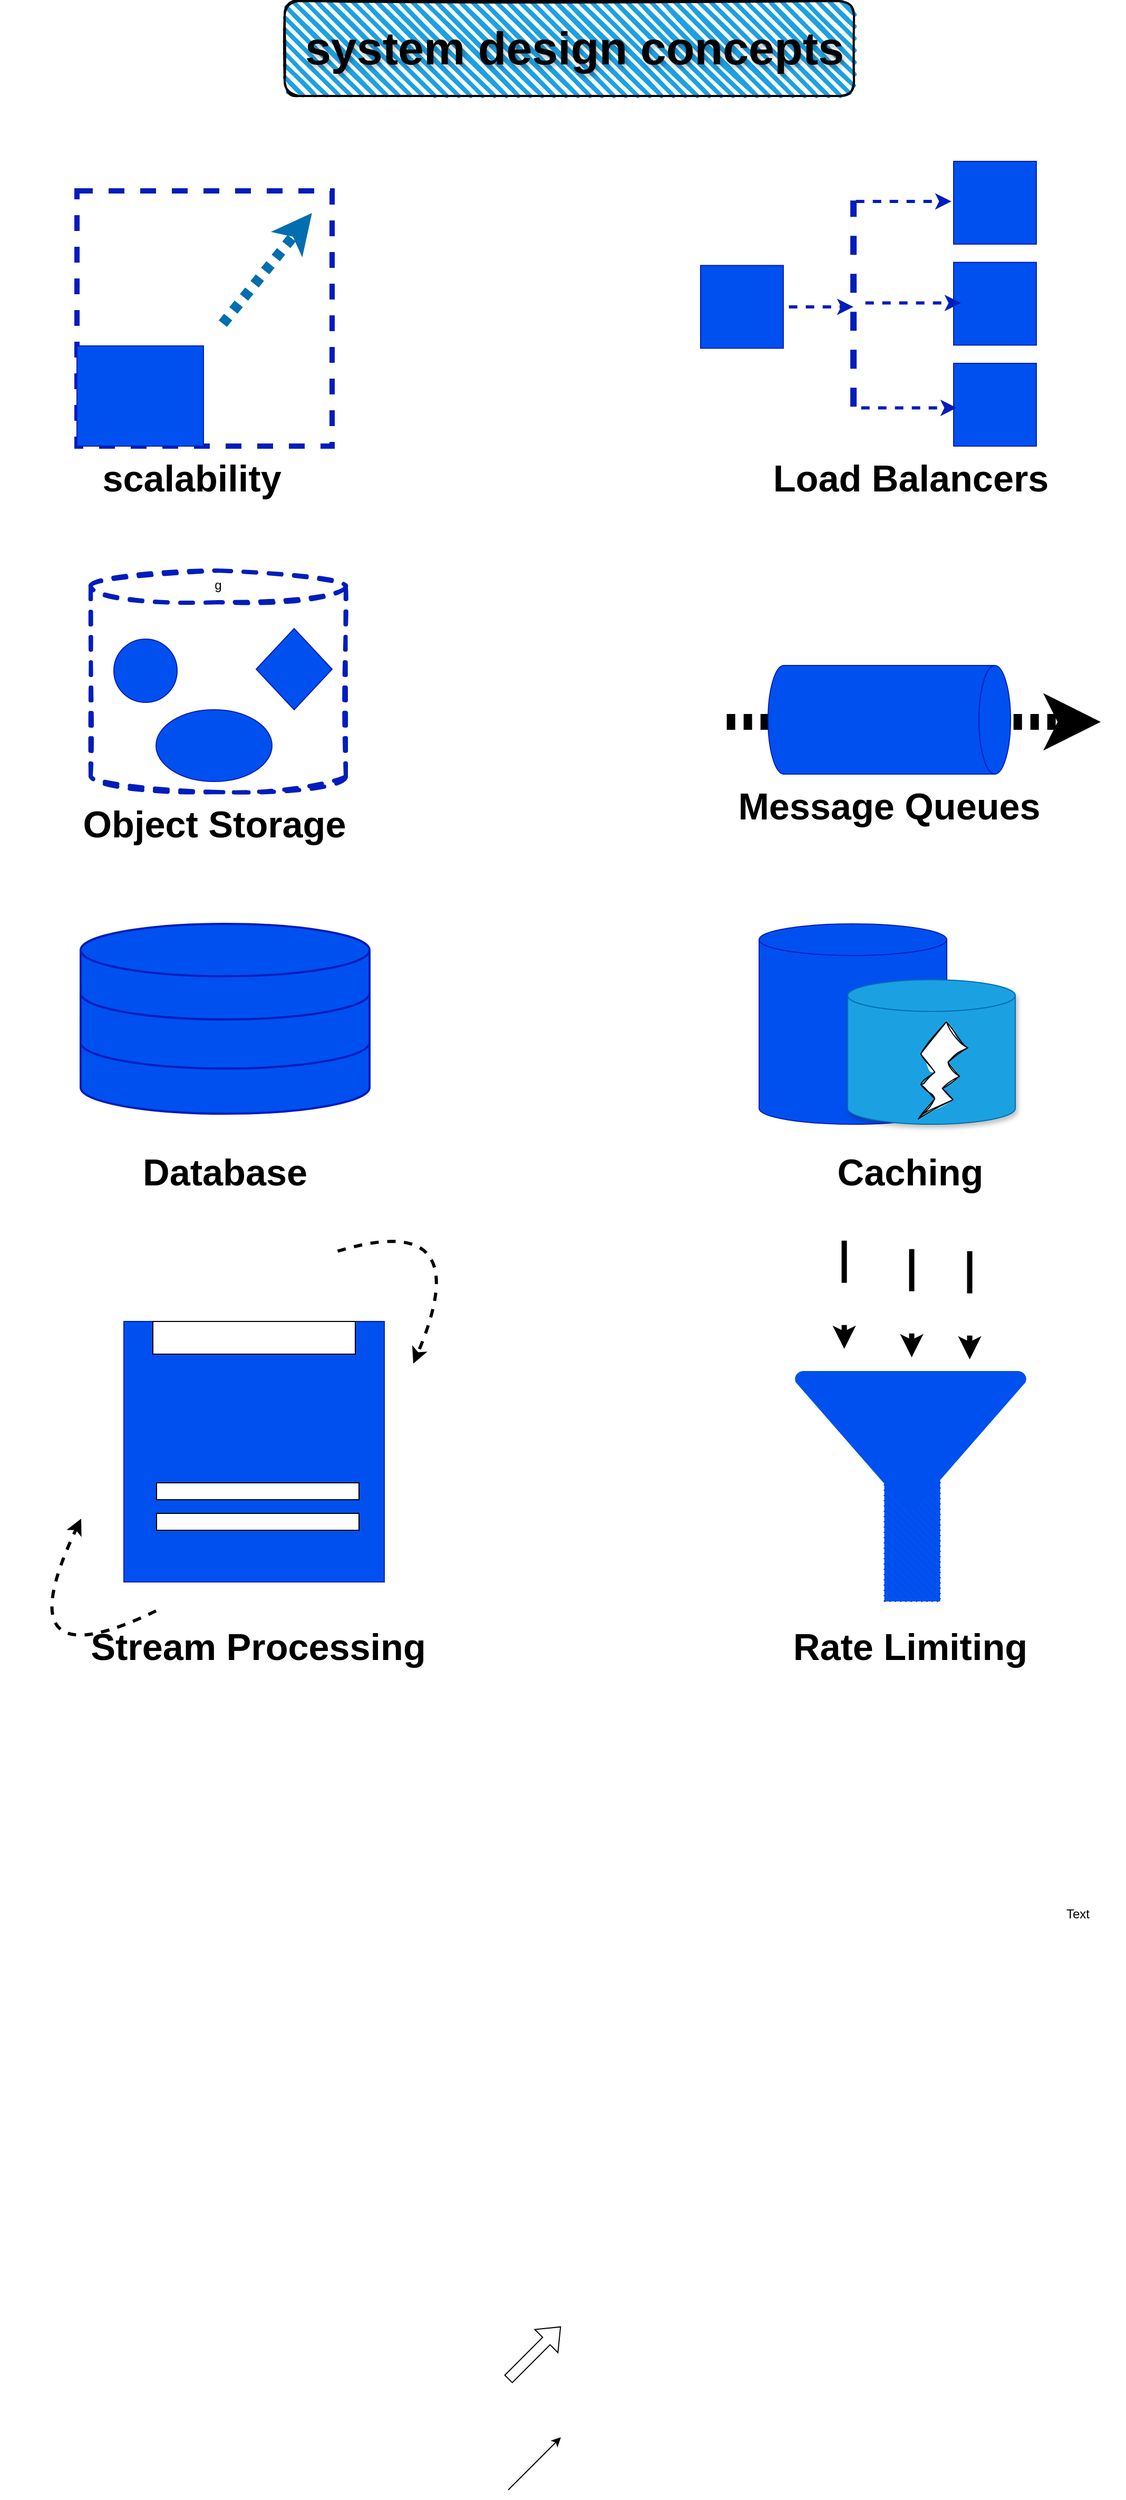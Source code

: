 <mxfile version="26.1.0">
  <diagram name="Page-1" id="VpC_YSvvtx5a1Z0wZz3D">
    <mxGraphModel dx="2280" dy="3057" grid="1" gridSize="90" guides="1" tooltips="1" connect="1" arrows="1" fold="1" page="1" pageScale="1" pageWidth="1800" pageHeight="1800" background="light-dark(#FFFFFF,#FFFFFF)" math="0" shadow="0">
      <root>
        <mxCell id="0" />
        <mxCell id="1" parent="0" />
        <mxCell id="t1aXu61zTSrGOqnsxCXl-5" value="" style="shape=flexArrow;endArrow=classic;html=1;rounded=0;" edge="1" parent="1">
          <mxGeometry width="50" height="50" relative="1" as="geometry">
            <mxPoint x="482" y="455" as="sourcePoint" />
            <mxPoint x="532" y="405" as="targetPoint" />
          </mxGeometry>
        </mxCell>
        <mxCell id="t1aXu61zTSrGOqnsxCXl-17" value="Text" style="text;html=1;align=center;verticalAlign=middle;resizable=0;points=[];autosize=1;strokeColor=none;fillColor=none;" vertex="1" parent="1">
          <mxGeometry x="976" y="-32" width="91" height="91" as="geometry" />
        </mxCell>
        <mxCell id="t1aXu61zTSrGOqnsxCXl-40" value="" style="endArrow=classic;html=1;rounded=0;" edge="1" parent="1">
          <mxGeometry width="50" height="50" relative="1" as="geometry">
            <mxPoint x="482" y="560" as="sourcePoint" />
            <mxPoint x="532" y="510" as="targetPoint" />
          </mxGeometry>
        </mxCell>
        <mxCell id="t1aXu61zTSrGOqnsxCXl-49" value="" style="html=1;verticalLabelPosition=bottom;align=center;labelBackgroundColor=#ffffff;verticalAlign=top;strokeWidth=2;strokeColor=#001DBC;shadow=0;dashed=0;shape=mxgraph.ios7.icons.data;fillColor=#0050ef;fontColor=#ffffff;" vertex="1" parent="1">
          <mxGeometry x="76.5" y="-925" width="274" height="180" as="geometry" />
        </mxCell>
        <mxCell id="t1aXu61zTSrGOqnsxCXl-71" value="" style="group" vertex="1" connectable="0" parent="1">
          <mxGeometry x="664.5" y="-1648" width="333" height="270" as="geometry" />
        </mxCell>
        <mxCell id="t1aXu61zTSrGOqnsxCXl-25" value="" style="edgeStyle=orthogonalEdgeStyle;rounded=0;orthogonalLoop=1;jettySize=auto;html=1;flowAnimation=1;strokeColor=#001DBC;strokeWidth=3;fillColor=#0050ef;" edge="1" parent="t1aXu61zTSrGOqnsxCXl-71" source="t1aXu61zTSrGOqnsxCXl-11">
          <mxGeometry relative="1" as="geometry">
            <mxPoint x="145" y="137.953" as="targetPoint" />
          </mxGeometry>
        </mxCell>
        <mxCell id="t1aXu61zTSrGOqnsxCXl-11" value="" style="whiteSpace=wrap;html=1;aspect=fixed;fillColor=#0050ef;fontColor=#ffffff;strokeColor=#001DBC;" vertex="1" parent="t1aXu61zTSrGOqnsxCXl-71">
          <mxGeometry y="98.719" width="78.469" height="78.469" as="geometry" />
        </mxCell>
        <mxCell id="t1aXu61zTSrGOqnsxCXl-12" value="" style="whiteSpace=wrap;html=1;aspect=fixed;fillColor=#0050ef;fontColor=#ffffff;strokeColor=#001DBC;" vertex="1" parent="t1aXu61zTSrGOqnsxCXl-71">
          <mxGeometry x="240" width="78.469" height="78.469" as="geometry" />
        </mxCell>
        <mxCell id="t1aXu61zTSrGOqnsxCXl-15" value="" style="whiteSpace=wrap;html=1;aspect=fixed;fillColor=#0050ef;fontColor=#ffffff;strokeColor=#001DBC;" vertex="1" parent="t1aXu61zTSrGOqnsxCXl-71">
          <mxGeometry x="240" y="95.766" width="78.469" height="78.469" as="geometry" />
        </mxCell>
        <mxCell id="t1aXu61zTSrGOqnsxCXl-16" value="" style="whiteSpace=wrap;html=1;aspect=fixed;fillColor=#0050ef;fontColor=#ffffff;strokeColor=#001DBC;" vertex="1" parent="t1aXu61zTSrGOqnsxCXl-71">
          <mxGeometry x="240" y="191.531" width="78.469" height="78.469" as="geometry" />
        </mxCell>
        <mxCell id="t1aXu61zTSrGOqnsxCXl-23" value="" style="endArrow=none;html=1;rounded=0;fillColor=#0050ef;strokeColor=#001DBC;strokeWidth=6;dashed=1;flowAnimation=1;" edge="1" parent="t1aXu61zTSrGOqnsxCXl-71">
          <mxGeometry width="50" height="50" relative="1" as="geometry">
            <mxPoint x="145" y="237.938" as="sourcePoint" />
            <mxPoint x="145" y="37.125" as="targetPoint" />
          </mxGeometry>
        </mxCell>
        <mxCell id="t1aXu61zTSrGOqnsxCXl-27" value="" style="endArrow=classic;html=1;rounded=0;flowAnimation=1;fillColor=#0050ef;strokeColor=#001DBC;strokeWidth=3;" edge="1" parent="t1aXu61zTSrGOqnsxCXl-71">
          <mxGeometry width="50" height="50" relative="1" as="geometry">
            <mxPoint x="142" y="37.969" as="sourcePoint" />
            <mxPoint x="238" y="37.969" as="targetPoint" />
          </mxGeometry>
        </mxCell>
        <mxCell id="t1aXu61zTSrGOqnsxCXl-28" value="" style="endArrow=classic;html=1;rounded=0;flowAnimation=1;fillColor=#0050ef;strokeColor=#001DBC;strokeWidth=3;" edge="1" parent="t1aXu61zTSrGOqnsxCXl-71">
          <mxGeometry width="50" height="50" relative="1" as="geometry">
            <mxPoint x="151" y="134.3" as="sourcePoint" />
            <mxPoint x="247" y="134.3" as="targetPoint" />
          </mxGeometry>
        </mxCell>
        <mxCell id="t1aXu61zTSrGOqnsxCXl-29" value="" style="endArrow=classic;html=1;rounded=0;flowAnimation=1;fillColor=#0050ef;strokeColor=#001DBC;strokeWidth=3;" edge="1" parent="t1aXu61zTSrGOqnsxCXl-71">
          <mxGeometry width="50" height="50" relative="1" as="geometry">
            <mxPoint x="147" y="233.719" as="sourcePoint" />
            <mxPoint x="243" y="233.719" as="targetPoint" />
          </mxGeometry>
        </mxCell>
        <mxCell id="t1aXu61zTSrGOqnsxCXl-72" value="" style="group" vertex="1" connectable="0" parent="1">
          <mxGeometry x="73" y="-1620" width="242" height="242" as="geometry" />
        </mxCell>
        <mxCell id="t1aXu61zTSrGOqnsxCXl-3" value="" style="whiteSpace=wrap;html=1;aspect=fixed;dashed=1;fillColor=none;strokeColor=#001DBC;shadow=0;glass=0;rounded=0;fontColor=#ffffff;strokeWidth=5;" vertex="1" parent="t1aXu61zTSrGOqnsxCXl-72">
          <mxGeometry width="242" height="242" as="geometry" />
        </mxCell>
        <mxCell id="t1aXu61zTSrGOqnsxCXl-4" value="" style="rounded=0;whiteSpace=wrap;html=1;fillColor=#0050ef;fontColor=#ffffff;strokeColor=#001DBC;" vertex="1" parent="t1aXu61zTSrGOqnsxCXl-72">
          <mxGeometry y="147" width="120" height="95" as="geometry" />
        </mxCell>
        <mxCell id="t1aXu61zTSrGOqnsxCXl-9" value="" style="endArrow=classic;html=1;rounded=0;entryX=0.921;entryY=0.087;entryDx=0;entryDy=0;entryPerimeter=0;fillColor=#1ba1e2;strokeColor=#006EAF;flowAnimation=1;strokeWidth=10;" edge="1" parent="t1aXu61zTSrGOqnsxCXl-72" target="t1aXu61zTSrGOqnsxCXl-3">
          <mxGeometry width="50" height="50" relative="1" as="geometry">
            <mxPoint x="135" y="130" as="sourcePoint" />
            <mxPoint x="185" y="80" as="targetPoint" />
          </mxGeometry>
        </mxCell>
        <mxCell id="t1aXu61zTSrGOqnsxCXl-73" value="" style="rounded=1;whiteSpace=wrap;html=1;strokeWidth=2;fillWeight=4;hachureGap=8;hachureAngle=45;fillColor=#1ba1e2;sketch=1;" vertex="1" parent="1">
          <mxGeometry x="270" y="-1800" width="540" height="90" as="geometry" />
        </mxCell>
        <mxCell id="t1aXu61zTSrGOqnsxCXl-74" value="system design concepts" style="text;strokeColor=none;align=center;fillColor=none;html=1;verticalAlign=middle;whiteSpace=wrap;rounded=1;fontSize=44;fontColor=light-dark(#000000,#FF6666);fontStyle=1;labelBorderColor=none;labelBackgroundColor=none;textShadow=1;fontFamily=Helvetica;glass=0;sketch=1;curveFitting=1;jiggle=2;shadow=0;portConstraintRotation=0;autosize=0;treeMoving=0;" vertex="1" parent="1">
          <mxGeometry x="232" y="-1786" width="626" height="62" as="geometry" />
        </mxCell>
        <mxCell id="t1aXu61zTSrGOqnsxCXl-75" value="&lt;h3&gt;scalability&lt;/h3&gt;" style="text;strokeColor=none;align=center;fillColor=none;html=1;verticalAlign=middle;whiteSpace=wrap;rounded=0;fontSize=30;fontColor=light-dark(#000000,#000000);" vertex="1" parent="1">
          <mxGeometry x="121" y="-1378" width="122" height="62" as="geometry" />
        </mxCell>
        <mxCell id="t1aXu61zTSrGOqnsxCXl-77" value="&lt;h3&gt;Load Balancers&lt;/h3&gt;" style="text;strokeColor=none;align=center;fillColor=none;html=1;verticalAlign=middle;whiteSpace=wrap;rounded=0;fontSize=30;fontColor=light-dark(#000000,#000000);" vertex="1" parent="1">
          <mxGeometry x="730" y="-1378" width="267.5" height="62" as="geometry" />
        </mxCell>
        <mxCell id="t1aXu61zTSrGOqnsxCXl-79" value="g" style="group" vertex="1" connectable="0" parent="1">
          <mxGeometry x="86" y="-1260" width="242" height="210" as="geometry" />
        </mxCell>
        <mxCell id="t1aXu61zTSrGOqnsxCXl-30" value="" style="shape=cylinder3;whiteSpace=wrap;html=1;boundedLbl=1;backgroundOutline=1;size=15;fillColor=none;fontColor=#ffffff;strokeColor=#001DBC;strokeWidth=4;sketch=1;curveFitting=1;jiggle=2;shadow=0;dashed=1;treeMoving=0;" vertex="1" parent="t1aXu61zTSrGOqnsxCXl-79">
          <mxGeometry width="242" height="210" as="geometry" />
        </mxCell>
        <mxCell id="t1aXu61zTSrGOqnsxCXl-31" value="" style="ellipse;whiteSpace=wrap;html=1;aspect=fixed;fillColor=#0050ef;fontColor=#ffffff;strokeColor=#001DBC;" vertex="1" parent="t1aXu61zTSrGOqnsxCXl-79">
          <mxGeometry x="22" y="65" width="60" height="60" as="geometry" />
        </mxCell>
        <mxCell id="t1aXu61zTSrGOqnsxCXl-32" value="" style="rhombus;whiteSpace=wrap;html=1;fillColor=#0050ef;fontColor=#ffffff;strokeColor=#001DBC;" vertex="1" parent="t1aXu61zTSrGOqnsxCXl-79">
          <mxGeometry x="157" y="55" width="72" height="77" as="geometry" />
        </mxCell>
        <mxCell id="t1aXu61zTSrGOqnsxCXl-33" value="" style="ellipse;whiteSpace=wrap;html=1;fillColor=#0050ef;fontColor=#ffffff;strokeColor=#001DBC;" vertex="1" parent="t1aXu61zTSrGOqnsxCXl-79">
          <mxGeometry x="62" y="132" width="110" height="68" as="geometry" />
        </mxCell>
        <mxCell id="t1aXu61zTSrGOqnsxCXl-81" value="&lt;h3&gt;Object Storage&lt;/h3&gt;" style="text;strokeColor=none;align=center;fillColor=none;html=1;verticalAlign=middle;whiteSpace=wrap;rounded=0;fontSize=30;fontColor=light-dark(#000000,#000000);" vertex="1" parent="1">
          <mxGeometry x="44" y="-1050" width="319" height="62" as="geometry" />
        </mxCell>
        <mxCell id="t1aXu61zTSrGOqnsxCXl-82" value="" style="group" vertex="1" connectable="0" parent="1">
          <mxGeometry x="684" y="-1170" width="360" height="103" as="geometry" />
        </mxCell>
        <mxCell id="t1aXu61zTSrGOqnsxCXl-36" value="" style="endArrow=classic;html=1;rounded=0;strokeColor=light-dark(#000000,#000000);flowAnimation=1;strokeWidth=15;" edge="1" parent="t1aXu61zTSrGOqnsxCXl-82">
          <mxGeometry width="50" height="50" relative="1" as="geometry">
            <mxPoint y="53.5" as="sourcePoint" />
            <mxPoint x="360" y="53.5" as="targetPoint" />
          </mxGeometry>
        </mxCell>
        <mxCell id="t1aXu61zTSrGOqnsxCXl-34" value="" style="shape=cylinder3;whiteSpace=wrap;html=1;boundedLbl=1;backgroundOutline=1;size=15;rotation=90;fillColor=#0050ef;fontColor=#ffffff;strokeColor=light-dark(#001DBC, #000000);" vertex="1" parent="t1aXu61zTSrGOqnsxCXl-82">
          <mxGeometry x="108" y="-63.5" width="103" height="230" as="geometry" />
        </mxCell>
        <mxCell id="t1aXu61zTSrGOqnsxCXl-83" value="&lt;h3&gt;Message Queues&lt;/h3&gt;" style="text;strokeColor=none;align=center;fillColor=none;html=1;verticalAlign=middle;whiteSpace=wrap;rounded=0;fontSize=30;fontColor=light-dark(#000000,#000000);" vertex="1" parent="1">
          <mxGeometry x="684" y="-1067" width="319" height="62" as="geometry" />
        </mxCell>
        <mxCell id="t1aXu61zTSrGOqnsxCXl-94" value="" style="group" vertex="1" connectable="0" parent="1">
          <mxGeometry x="720" y="-925" width="243" height="190" as="geometry" />
        </mxCell>
        <mxCell id="t1aXu61zTSrGOqnsxCXl-46" value="" style="shape=cylinder3;whiteSpace=wrap;html=1;boundedLbl=1;backgroundOutline=1;size=15;fillColor=#0050ef;fontColor=#ffffff;strokeColor=light-dark(#001DBC,#191919);" vertex="1" parent="t1aXu61zTSrGOqnsxCXl-94">
          <mxGeometry width="178" height="190" as="geometry" />
        </mxCell>
        <mxCell id="t1aXu61zTSrGOqnsxCXl-47" value="" style="shape=cylinder3;whiteSpace=wrap;html=1;boundedLbl=1;backgroundOutline=1;size=15;fillColor=#1ba1e2;fontColor=#ffffff;strokeColor=#006EAF;shadow=1;" vertex="1" parent="t1aXu61zTSrGOqnsxCXl-94">
          <mxGeometry x="84" y="53" width="159" height="137" as="geometry" />
        </mxCell>
        <mxCell id="t1aXu61zTSrGOqnsxCXl-48" value="" style="verticalLabelPosition=bottom;verticalAlign=top;html=1;shape=mxgraph.basic.flash;sketch=1;curveFitting=1;jiggle=2;shadow=0;" vertex="1" parent="t1aXu61zTSrGOqnsxCXl-94">
          <mxGeometry x="151" y="93" width="47" height="92" as="geometry" />
        </mxCell>
        <mxCell id="t1aXu61zTSrGOqnsxCXl-95" value="&lt;h3&gt;Caching&lt;/h3&gt;" style="text;strokeColor=none;align=center;fillColor=none;html=1;verticalAlign=middle;whiteSpace=wrap;rounded=0;fontSize=30;fontColor=light-dark(#000000,#000000);" vertex="1" parent="1">
          <mxGeometry x="704.25" y="-720" width="319" height="62" as="geometry" />
        </mxCell>
        <mxCell id="t1aXu61zTSrGOqnsxCXl-96" value="&lt;h3&gt;Database&lt;/h3&gt;" style="text;strokeColor=none;align=center;fillColor=none;html=1;verticalAlign=middle;whiteSpace=wrap;rounded=0;fontSize=30;fontColor=light-dark(#000000,#000000);" vertex="1" parent="1">
          <mxGeometry x="54" y="-720" width="319" height="62" as="geometry" />
        </mxCell>
        <mxCell id="t1aXu61zTSrGOqnsxCXl-97" value="" style="group" vertex="1" connectable="0" parent="1">
          <mxGeometry x="753.75" y="-630" width="220" height="347.5" as="geometry" />
        </mxCell>
        <mxCell id="t1aXu61zTSrGOqnsxCXl-66" value="" style="group" vertex="1" connectable="0" parent="t1aXu61zTSrGOqnsxCXl-97">
          <mxGeometry y="129" width="220" height="218.5" as="geometry" />
        </mxCell>
        <mxCell id="t1aXu61zTSrGOqnsxCXl-65" value="" style="verticalLabelPosition=bottom;verticalAlign=top;html=1;shape=mxgraph.basic.patternFillRect;fillStyle=diag;step=5;fillStrokeWidth=0.2;fillStrokeColor=#dddddd;rotation=-90;fillColor=#0050ef;fontColor=#ffffff;strokeColor=#001DBC;dashed=1;dashPattern=1 4;" vertex="1" parent="t1aXu61zTSrGOqnsxCXl-66">
          <mxGeometry x="51.5" y="132" width="120" height="53" as="geometry" />
        </mxCell>
        <mxCell id="t1aXu61zTSrGOqnsxCXl-64" value="" style="strokeWidth=2;html=1;shape=mxgraph.flowchart.merge_or_storage;whiteSpace=wrap;fillColor=#0050ef;fontColor=#ffffff;strokeColor=none;" vertex="1" parent="t1aXu61zTSrGOqnsxCXl-66">
          <mxGeometry width="220" height="132" as="geometry" />
        </mxCell>
        <mxCell id="t1aXu61zTSrGOqnsxCXl-68" value="" style="endArrow=classic;html=1;rounded=0;fillColor=default;flowAnimation=1;endFill=1;dashed=1;dashPattern=8 8;strokeWidth=5;strokeColor=light-dark(#000000,#000000);" edge="1" parent="t1aXu61zTSrGOqnsxCXl-97">
          <mxGeometry width="50" height="50" relative="1" as="geometry">
            <mxPoint x="47" as="sourcePoint" />
            <mxPoint x="47" y="108" as="targetPoint" />
          </mxGeometry>
        </mxCell>
        <mxCell id="t1aXu61zTSrGOqnsxCXl-69" value="" style="endArrow=classic;html=1;rounded=0;fillColor=default;flowAnimation=1;endFill=1;dashed=1;dashPattern=8 8;strokeWidth=5;strokeColor=light-dark(#000000,#000000);" edge="1" parent="t1aXu61zTSrGOqnsxCXl-97">
          <mxGeometry width="50" height="50" relative="1" as="geometry">
            <mxPoint x="111" y="8" as="sourcePoint" />
            <mxPoint x="111" y="116" as="targetPoint" />
          </mxGeometry>
        </mxCell>
        <mxCell id="t1aXu61zTSrGOqnsxCXl-70" value="" style="endArrow=classic;html=1;rounded=0;fillColor=default;flowAnimation=1;endFill=1;dashed=1;dashPattern=8 8;strokeWidth=5;strokeColor=light-dark(#000000,#000000);" edge="1" parent="t1aXu61zTSrGOqnsxCXl-97">
          <mxGeometry width="50" height="50" relative="1" as="geometry">
            <mxPoint x="166" y="10" as="sourcePoint" />
            <mxPoint x="166" y="118" as="targetPoint" />
          </mxGeometry>
        </mxCell>
        <mxCell id="t1aXu61zTSrGOqnsxCXl-99" value="" style="group" vertex="1" connectable="0" parent="1">
          <mxGeometry y="-658" width="456" height="520" as="geometry" />
        </mxCell>
        <mxCell id="t1aXu61zTSrGOqnsxCXl-50" value="" style="whiteSpace=wrap;html=1;aspect=fixed;fillColor=#0050ef;fontColor=#ffffff;strokeColor=#001DBC;" vertex="1" parent="t1aXu61zTSrGOqnsxCXl-99">
          <mxGeometry x="117.5" y="110" width="247" height="247" as="geometry" />
        </mxCell>
        <mxCell id="t1aXu61zTSrGOqnsxCXl-51" value="" style="rounded=0;whiteSpace=wrap;html=1;fillColor=light-dark(#FFFFFF,#FFFFFF);" vertex="1" parent="t1aXu61zTSrGOqnsxCXl-99">
          <mxGeometry x="145" y="110" width="192" height="31" as="geometry" />
        </mxCell>
        <mxCell id="t1aXu61zTSrGOqnsxCXl-52" value="" style="rounded=0;whiteSpace=wrap;html=1;fillColor=light-dark(#FFFFFF,#FFFFFF);" vertex="1" parent="t1aXu61zTSrGOqnsxCXl-99">
          <mxGeometry x="148.5" y="263" width="192" height="16" as="geometry" />
        </mxCell>
        <mxCell id="t1aXu61zTSrGOqnsxCXl-53" value="" style="rounded=0;whiteSpace=wrap;html=1;fillColor=light-dark(#FFFFFF,#FFFFFF);" vertex="1" parent="t1aXu61zTSrGOqnsxCXl-99">
          <mxGeometry x="148.5" y="292" width="192" height="16" as="geometry" />
        </mxCell>
        <mxCell id="t1aXu61zTSrGOqnsxCXl-60" value="" style="endArrow=classic;html=1;rounded=0;curved=1;strokeColor=light-dark(#000000,#000000);flowAnimation=1;strokeWidth=3;" edge="1" parent="t1aXu61zTSrGOqnsxCXl-99">
          <mxGeometry width="50" height="50" relative="1" as="geometry">
            <mxPoint x="315" y="45" as="sourcePoint" />
            <mxPoint x="392" y="150" as="targetPoint" />
            <Array as="points">
              <mxPoint x="456" />
            </Array>
          </mxGeometry>
        </mxCell>
        <mxCell id="t1aXu61zTSrGOqnsxCXl-63" value="" style="endArrow=classic;html=1;rounded=0;curved=1;strokeWidth=3;flowAnimation=1;strokeColor=light-dark(#000000,#000000);" edge="1" parent="t1aXu61zTSrGOqnsxCXl-99">
          <mxGeometry width="50" height="50" relative="1" as="geometry">
            <mxPoint x="153" y="382" as="sourcePoint" />
            <mxPoint x="77" y="297" as="targetPoint" />
            <Array as="points">
              <mxPoint y="458" />
            </Array>
          </mxGeometry>
        </mxCell>
        <mxCell id="t1aXu61zTSrGOqnsxCXl-100" value="&lt;h3&gt;Stream Processing&lt;/h3&gt;" style="text;strokeColor=none;align=center;fillColor=none;html=1;verticalAlign=middle;whiteSpace=wrap;rounded=0;fontSize=30;fontColor=light-dark(#000000,#000000);" vertex="1" parent="t1aXu61zTSrGOqnsxCXl-99">
          <mxGeometry x="53.75" y="388" width="381.5" height="62" as="geometry" />
        </mxCell>
        <mxCell id="t1aXu61zTSrGOqnsxCXl-109" value="&lt;h3&gt;Rate Limiting&lt;/h3&gt;" style="text;strokeColor=none;align=center;fillColor=none;html=1;verticalAlign=middle;whiteSpace=wrap;rounded=0;fontSize=30;fontColor=light-dark(#000000,#000000);" vertex="1" parent="1">
          <mxGeometry x="704.25" y="-270" width="319" height="62" as="geometry" />
        </mxCell>
      </root>
    </mxGraphModel>
  </diagram>
</mxfile>
